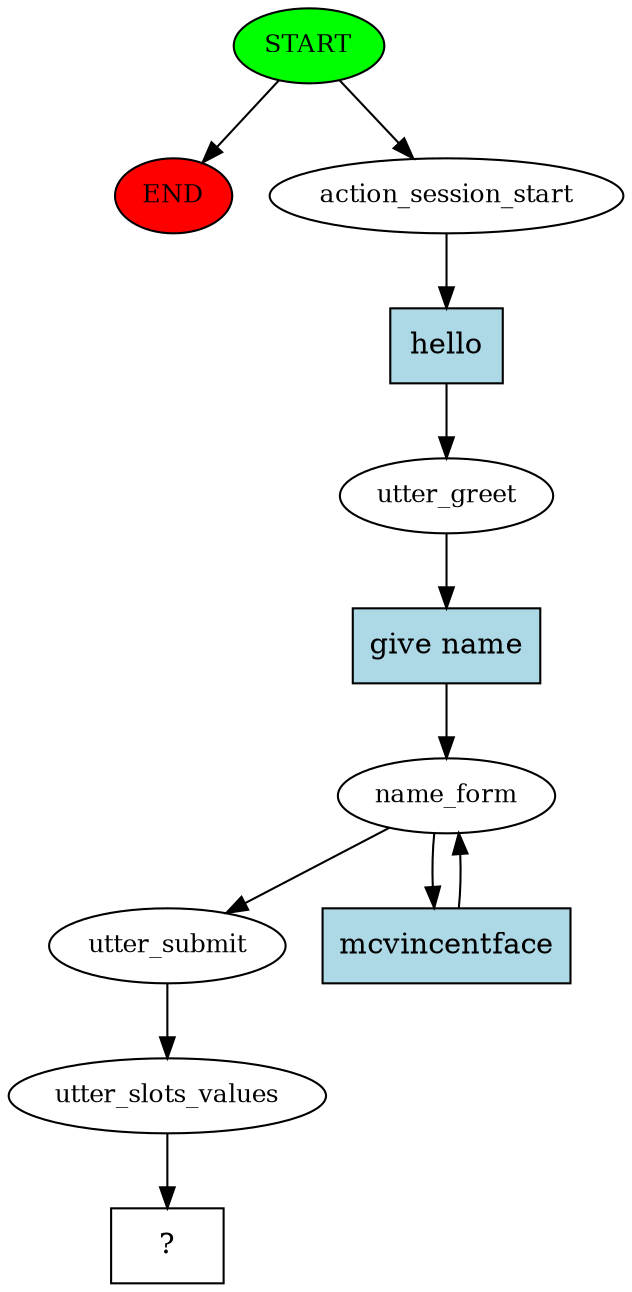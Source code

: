 digraph  {
0 [class="start active", fillcolor=green, fontsize=12, label=START, style=filled];
"-1" [class=end, fillcolor=red, fontsize=12, label=END, style=filled];
1 [class=active, fontsize=12, label=action_session_start];
2 [class=active, fontsize=12, label=utter_greet];
3 [class=active, fontsize=12, label=name_form];
8 [class=active, fontsize=12, label=utter_submit];
9 [class=active, fontsize=12, label=utter_slots_values];
10 [class="intent dashed active", label="  ?  ", shape=rect];
11 [class="intent active", fillcolor=lightblue, label=hello, shape=rect, style=filled];
12 [class="intent active", fillcolor=lightblue, label="give name", shape=rect, style=filled];
13 [class="intent active", fillcolor=lightblue, label=mcvincentface, shape=rect, style=filled];
0 -> "-1"  [class="", key=NONE, label=""];
0 -> 1  [class=active, key=NONE, label=""];
1 -> 11  [class=active, key=0];
2 -> 12  [class=active, key=0];
3 -> 8  [class=active, key=NONE, label=""];
3 -> 13  [class=active, key=0];
8 -> 9  [class=active, key=NONE, label=""];
9 -> 10  [class=active, key=NONE, label=""];
11 -> 2  [class=active, key=0];
12 -> 3  [class=active, key=0];
13 -> 3  [class=active, key=0];
}
